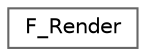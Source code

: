 digraph "类继承关系图"
{
 // LATEX_PDF_SIZE
  bgcolor="transparent";
  edge [fontname=Helvetica,fontsize=10,labelfontname=Helvetica,labelfontsize=10];
  node [fontname=Helvetica,fontsize=10,shape=box,height=0.2,width=0.4];
  rankdir="LR";
  Node0 [id="Node000000",label="F_Render",height=0.2,width=0.4,color="grey40", fillcolor="white", style="filled",URL="$class_f___render.html",tooltip="提供渲染功能"];
}
